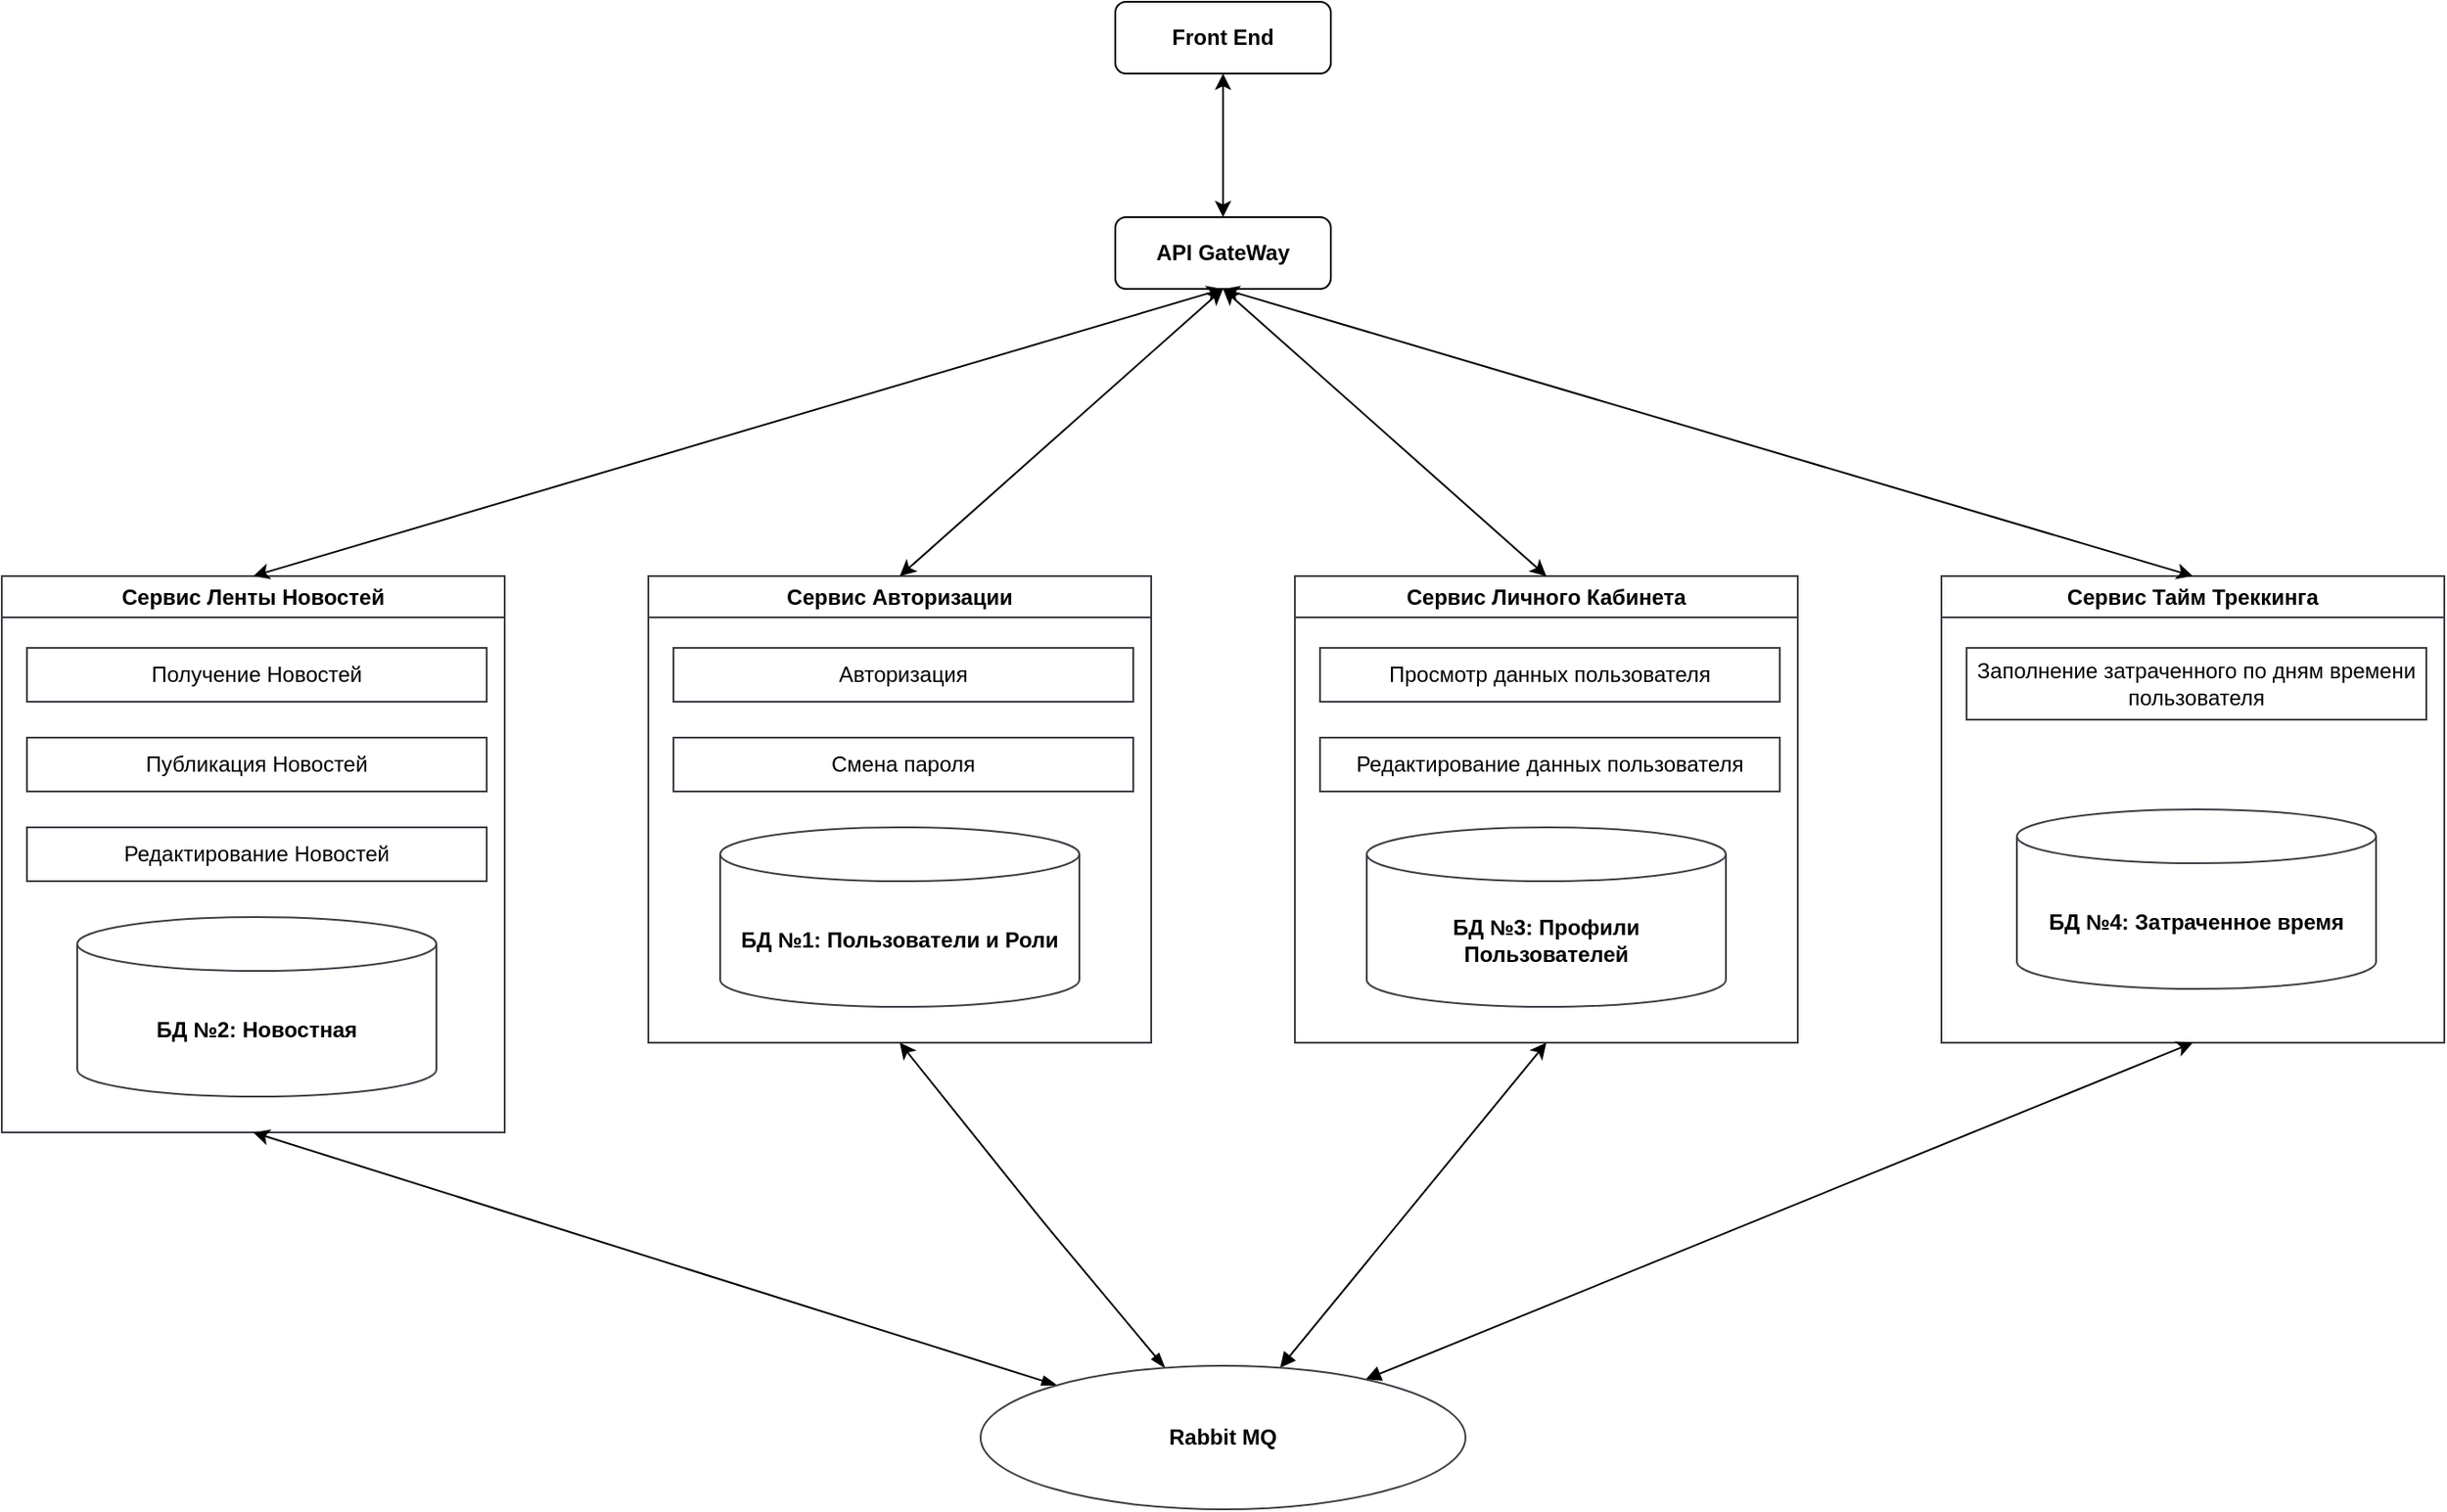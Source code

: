 <mxfile>
    <diagram name="Страница — 1" id="H5T7A1vWchafERDFFGWC">
        <mxGraphModel dx="2464" dy="1269" grid="1" gridSize="10" guides="1" tooltips="1" connect="1" arrows="1" fold="1" page="1" pageScale="1" pageWidth="827" pageHeight="1169" math="0" shadow="0">
            <root>
                <mxCell id="0"/>
                <mxCell id="1" parent="0"/>
                <mxCell id="2" value="API GateWay" style="rounded=1;whiteSpace=wrap;html=1;fontStyle=1" parent="1" vertex="1">
                    <mxGeometry x="380" y="280" width="120" height="40" as="geometry"/>
                </mxCell>
                <mxCell id="3" value="Front End" style="rounded=1;whiteSpace=wrap;html=1;fillColor=none;fontStyle=1" parent="1" vertex="1">
                    <mxGeometry x="380" y="160" width="120" height="40" as="geometry"/>
                </mxCell>
                <mxCell id="5" value="" style="endArrow=classic;startArrow=classic;html=1;exitX=0.5;exitY=0;exitDx=0;exitDy=0;" parent="1" source="2" target="3" edge="1">
                    <mxGeometry width="50" height="50" relative="1" as="geometry">
                        <mxPoint x="510" y="310" as="sourcePoint"/>
                        <mxPoint x="560" y="260" as="targetPoint"/>
                    </mxGeometry>
                </mxCell>
                <mxCell id="56" value="Сервис Авторизации" style="swimlane;whiteSpace=wrap;html=1;strokeColor=#413B45;" parent="1" vertex="1">
                    <mxGeometry x="120" y="480" width="280" height="260" as="geometry">
                        <mxRectangle x="280" y="280" width="280" height="20" as="alternateBounds"/>
                    </mxGeometry>
                </mxCell>
                <mxCell id="59" value="Авторизация" style="rounded=0;whiteSpace=wrap;html=1;strokeColor=#413B45;" parent="56" vertex="1">
                    <mxGeometry x="14" y="40" width="256" height="30" as="geometry"/>
                </mxCell>
                <mxCell id="64" value="Смена пароля" style="rounded=0;whiteSpace=wrap;html=1;strokeColor=#413B45;" parent="56" vertex="1">
                    <mxGeometry x="14" y="90" width="256" height="30" as="geometry"/>
                </mxCell>
                <mxCell id="65" value="БД №1: Пользователи и Роли" style="shape=cylinder3;whiteSpace=wrap;html=1;boundedLbl=1;backgroundOutline=1;size=15;strokeColor=#413B45;fontStyle=1" parent="56" vertex="1">
                    <mxGeometry x="40" y="140" width="200" height="100" as="geometry"/>
                </mxCell>
                <mxCell id="66" value="Сервис Ленты Новостей" style="swimlane;whiteSpace=wrap;html=1;strokeColor=#413B45;" parent="1" vertex="1">
                    <mxGeometry x="-240" y="480" width="280" height="310" as="geometry">
                        <mxRectangle x="-80" y="320" width="280" height="20" as="alternateBounds"/>
                    </mxGeometry>
                </mxCell>
                <mxCell id="67" value="Получение Новостей" style="rounded=0;whiteSpace=wrap;html=1;strokeColor=#413B45;" parent="66" vertex="1">
                    <mxGeometry x="14" y="40" width="256" height="30" as="geometry"/>
                </mxCell>
                <mxCell id="68" value="Публикация Новостей" style="rounded=0;whiteSpace=wrap;html=1;strokeColor=#413B45;" parent="66" vertex="1">
                    <mxGeometry x="14" y="90" width="256" height="30" as="geometry"/>
                </mxCell>
                <mxCell id="70" value="Редактирование Новостей" style="rounded=0;whiteSpace=wrap;html=1;strokeColor=#413B45;" parent="66" vertex="1">
                    <mxGeometry x="14" y="140" width="256" height="30" as="geometry"/>
                </mxCell>
                <mxCell id="71" value="БД №2: Новостная" style="shape=cylinder3;whiteSpace=wrap;html=1;boundedLbl=1;backgroundOutline=1;size=15;strokeColor=#413B45;fontStyle=1" parent="66" vertex="1">
                    <mxGeometry x="42" y="190" width="200" height="100" as="geometry"/>
                </mxCell>
                <mxCell id="72" value="" style="endArrow=classic;startArrow=classic;html=1;exitX=0.5;exitY=0;exitDx=0;exitDy=0;entryX=0.5;entryY=1;entryDx=0;entryDy=0;" parent="1" source="66" target="2" edge="1">
                    <mxGeometry width="50" height="50" relative="1" as="geometry">
                        <mxPoint x="270" y="490" as="sourcePoint"/>
                        <mxPoint x="270" y="370" as="targetPoint"/>
                    </mxGeometry>
                </mxCell>
                <mxCell id="73" value="Сервис Личного Кабинета" style="swimlane;whiteSpace=wrap;html=1;strokeColor=#413B45;" parent="1" vertex="1">
                    <mxGeometry x="480" y="480" width="280" height="260" as="geometry">
                        <mxRectangle x="490" y="500" width="280" height="20" as="alternateBounds"/>
                    </mxGeometry>
                </mxCell>
                <mxCell id="74" value="Просмотр данных пользователя" style="rounded=0;whiteSpace=wrap;html=1;strokeColor=#413B45;" parent="73" vertex="1">
                    <mxGeometry x="14" y="40" width="256" height="30" as="geometry"/>
                </mxCell>
                <mxCell id="75" value="Редактирование данных пользователя" style="rounded=0;whiteSpace=wrap;html=1;strokeColor=#413B45;" parent="73" vertex="1">
                    <mxGeometry x="14" y="90" width="256" height="30" as="geometry"/>
                </mxCell>
                <mxCell id="76" value="БД №3: Профили Пользователей" style="shape=cylinder3;whiteSpace=wrap;html=1;boundedLbl=1;backgroundOutline=1;size=15;strokeColor=#413B45;fontStyle=1" parent="73" vertex="1">
                    <mxGeometry x="40" y="140" width="200" height="100" as="geometry"/>
                </mxCell>
                <mxCell id="78" value="" style="endArrow=classic;startArrow=classic;html=1;exitX=0.5;exitY=0;exitDx=0;exitDy=0;entryX=0.5;entryY=1;entryDx=0;entryDy=0;" parent="1" source="73" target="2" edge="1">
                    <mxGeometry width="50" height="50" relative="1" as="geometry">
                        <mxPoint x="-90" y="490" as="sourcePoint"/>
                        <mxPoint x="270" y="370" as="targetPoint"/>
                    </mxGeometry>
                </mxCell>
                <mxCell id="79" value="Сервис Тайм Треккинга" style="swimlane;whiteSpace=wrap;html=1;strokeColor=#413B45;startSize=23;" parent="1" vertex="1">
                    <mxGeometry x="840" y="480" width="280" height="260" as="geometry">
                        <mxRectangle x="280" y="280" width="280" height="20" as="alternateBounds"/>
                    </mxGeometry>
                </mxCell>
                <mxCell id="80" value="Заполнение затраченного по дням времени пользователя" style="rounded=0;whiteSpace=wrap;html=1;strokeColor=#413B45;" parent="79" vertex="1">
                    <mxGeometry x="14" y="40" width="256" height="40" as="geometry"/>
                </mxCell>
                <mxCell id="82" value="БД №4: Затраченное время" style="shape=cylinder3;whiteSpace=wrap;html=1;boundedLbl=1;backgroundOutline=1;size=15;strokeColor=#413B45;fontStyle=1" parent="79" vertex="1">
                    <mxGeometry x="42" y="130" width="200" height="100" as="geometry"/>
                </mxCell>
                <mxCell id="83" value="" style="endArrow=classic;startArrow=classic;html=1;exitX=0.5;exitY=0;exitDx=0;exitDy=0;entryX=0.5;entryY=1;entryDx=0;entryDy=0;" parent="1" source="79" target="2" edge="1">
                    <mxGeometry width="50" height="50" relative="1" as="geometry">
                        <mxPoint x="630" y="490" as="sourcePoint"/>
                        <mxPoint x="270" y="370" as="targetPoint"/>
                    </mxGeometry>
                </mxCell>
                <mxCell id="84" value="" style="endArrow=classic;startArrow=classic;html=1;exitX=0.5;exitY=0;exitDx=0;exitDy=0;entryX=0.5;entryY=1;entryDx=0;entryDy=0;" parent="1" source="56" target="2" edge="1">
                    <mxGeometry width="50" height="50" relative="1" as="geometry">
                        <mxPoint x="630" y="490" as="sourcePoint"/>
                        <mxPoint x="450" y="330.0" as="targetPoint"/>
                    </mxGeometry>
                </mxCell>
                <mxCell id="86" style="edgeStyle=none;html=1;entryX=0.5;entryY=1;entryDx=0;entryDy=0;startArrow=blockThin;startFill=1;" parent="1" source="85" target="56" edge="1">
                    <mxGeometry relative="1" as="geometry">
                        <Array as="points">
                            <mxPoint x="340" y="840"/>
                        </Array>
                    </mxGeometry>
                </mxCell>
                <mxCell id="87" style="edgeStyle=none;html=1;entryX=0.5;entryY=1;entryDx=0;entryDy=0;startArrow=block;startFill=1;" parent="1" source="85" target="73" edge="1">
                    <mxGeometry relative="1" as="geometry"/>
                </mxCell>
                <mxCell id="88" style="edgeStyle=none;html=1;entryX=0.5;entryY=1;entryDx=0;entryDy=0;startArrow=block;startFill=1;" parent="1" source="85" target="79" edge="1">
                    <mxGeometry relative="1" as="geometry"/>
                </mxCell>
                <mxCell id="89" style="edgeStyle=none;html=1;entryX=0.5;entryY=1;entryDx=0;entryDy=0;startArrow=blockThin;startFill=1;" parent="1" source="85" target="66" edge="1">
                    <mxGeometry relative="1" as="geometry"/>
                </mxCell>
                <mxCell id="85" value="Rabbit MQ" style="ellipse;whiteSpace=wrap;html=1;strokeColor=#413B45;fontStyle=1" parent="1" vertex="1">
                    <mxGeometry x="305" y="920" width="270" height="80" as="geometry"/>
                </mxCell>
            </root>
        </mxGraphModel>
    </diagram>
</mxfile>
